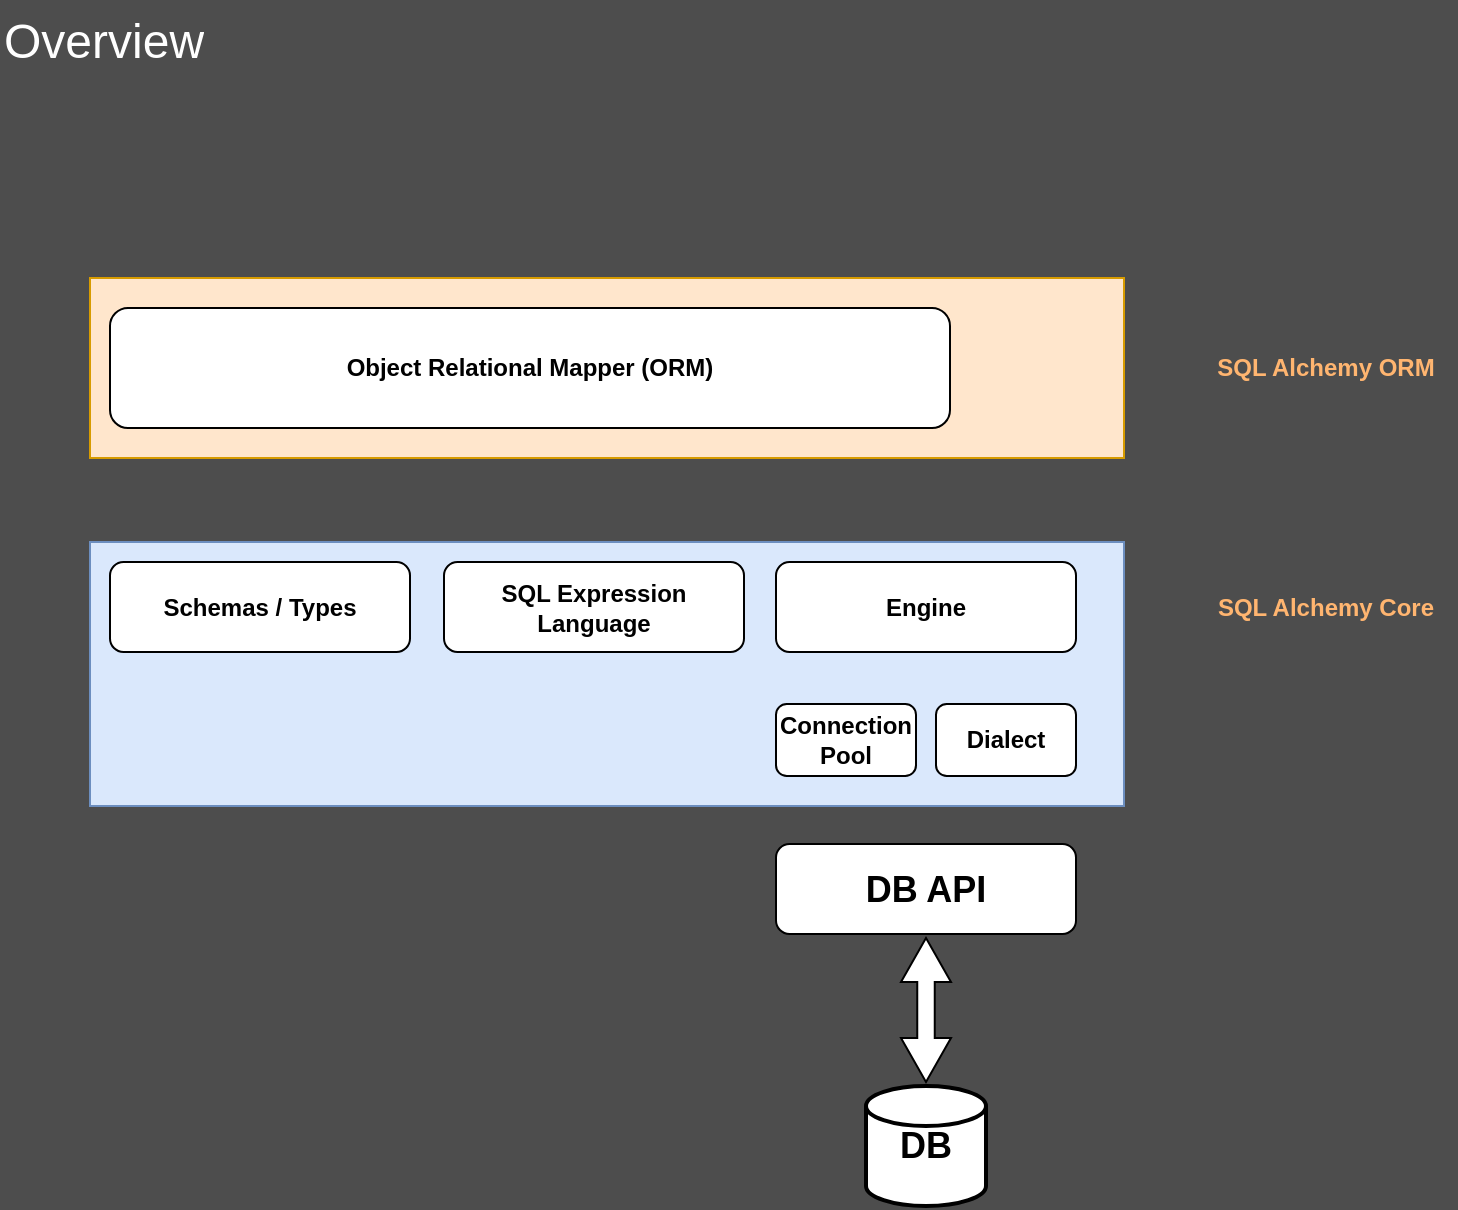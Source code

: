 <mxfile version="24.7.5">
  <diagram name="Page-1" id="60Oe-Ih6poFvGU7g3tar">
    <mxGraphModel dx="1050" dy="621" grid="0" gridSize="10" guides="1" tooltips="1" connect="1" arrows="1" fold="1" page="1" pageScale="1" pageWidth="850" pageHeight="1100" background="#4D4D4D" math="0" shadow="0">
      <root>
        <mxCell id="0" />
        <mxCell id="1" parent="0" />
        <mxCell id="hWAmkkOym4lwRjAW0l7e-1" value="" style="rounded=0;whiteSpace=wrap;html=1;fillColor=#ffe6cc;strokeColor=#d79b00;" parent="1" vertex="1">
          <mxGeometry x="70" y="290" width="517" height="90" as="geometry" />
        </mxCell>
        <mxCell id="hWAmkkOym4lwRjAW0l7e-2" value="Object Relational Mapper (ORM)" style="rounded=1;whiteSpace=wrap;html=1;fontStyle=1" parent="1" vertex="1">
          <mxGeometry x="80" y="305" width="420" height="60" as="geometry" />
        </mxCell>
        <mxCell id="9ZIbavXM5_D6BeCcZ-2I-2" value="SQL Alchemy ORM" style="text;html=1;align=center;verticalAlign=middle;whiteSpace=wrap;rounded=0;fontStyle=1;fontColor=#FFB570;" vertex="1" parent="1">
          <mxGeometry x="623" y="320" width="130" height="30" as="geometry" />
        </mxCell>
        <mxCell id="9ZIbavXM5_D6BeCcZ-2I-3" value="Overview" style="text;html=1;whiteSpace=wrap;overflow=hidden;rounded=0;fontSize=24;fontColor=#FFFFFF;" vertex="1" parent="1">
          <mxGeometry x="25" y="151" width="180" height="120" as="geometry" />
        </mxCell>
        <mxCell id="9ZIbavXM5_D6BeCcZ-2I-4" value="" style="rounded=0;whiteSpace=wrap;html=1;fillColor=#dae8fc;strokeColor=#6c8ebf;" vertex="1" parent="1">
          <mxGeometry x="70" y="422" width="517" height="132" as="geometry" />
        </mxCell>
        <mxCell id="9ZIbavXM5_D6BeCcZ-2I-5" value="Schemas / Types" style="rounded=1;whiteSpace=wrap;html=1;fontStyle=1" vertex="1" parent="1">
          <mxGeometry x="80" y="432" width="150" height="45" as="geometry" />
        </mxCell>
        <mxCell id="9ZIbavXM5_D6BeCcZ-2I-6" value="SQL Expression Language" style="rounded=1;whiteSpace=wrap;html=1;fontStyle=1" vertex="1" parent="1">
          <mxGeometry x="247" y="432" width="150" height="45" as="geometry" />
        </mxCell>
        <mxCell id="9ZIbavXM5_D6BeCcZ-2I-7" value="Engine" style="rounded=1;whiteSpace=wrap;html=1;fontStyle=1" vertex="1" parent="1">
          <mxGeometry x="413" y="432" width="150" height="45" as="geometry" />
        </mxCell>
        <mxCell id="9ZIbavXM5_D6BeCcZ-2I-8" value="Connection Pool" style="rounded=1;whiteSpace=wrap;html=1;fontStyle=1" vertex="1" parent="1">
          <mxGeometry x="413" y="503" width="70" height="36" as="geometry" />
        </mxCell>
        <mxCell id="9ZIbavXM5_D6BeCcZ-2I-9" value="&lt;b&gt;Dialect&lt;/b&gt;" style="rounded=1;whiteSpace=wrap;html=1;" vertex="1" parent="1">
          <mxGeometry x="493" y="503" width="70" height="36" as="geometry" />
        </mxCell>
        <mxCell id="9ZIbavXM5_D6BeCcZ-2I-11" value="&lt;font style=&quot;font-size: 18px;&quot;&gt;DB API&lt;/font&gt;" style="rounded=1;whiteSpace=wrap;html=1;fontStyle=1" vertex="1" parent="1">
          <mxGeometry x="413" y="573" width="150" height="45" as="geometry" />
        </mxCell>
        <mxCell id="9ZIbavXM5_D6BeCcZ-2I-12" value="&lt;font style=&quot;font-size: 18px;&quot;&gt;&lt;b&gt;DB&lt;/b&gt;&lt;/font&gt;" style="strokeWidth=2;html=1;shape=mxgraph.flowchart.database;whiteSpace=wrap;" vertex="1" parent="1">
          <mxGeometry x="458" y="694" width="60" height="60" as="geometry" />
        </mxCell>
        <mxCell id="9ZIbavXM5_D6BeCcZ-2I-13" value="" style="html=1;shadow=0;dashed=0;align=center;verticalAlign=middle;shape=mxgraph.arrows2.twoWayArrow;dy=0.65;dx=22;direction=south;" vertex="1" parent="1">
          <mxGeometry x="475.5" y="620" width="25" height="72" as="geometry" />
        </mxCell>
        <mxCell id="9ZIbavXM5_D6BeCcZ-2I-15" value="SQL Alchemy Core" style="text;html=1;align=center;verticalAlign=middle;whiteSpace=wrap;rounded=0;fontStyle=1;fontColor=#FFB570;" vertex="1" parent="1">
          <mxGeometry x="623" y="439.5" width="130" height="30" as="geometry" />
        </mxCell>
      </root>
    </mxGraphModel>
  </diagram>
</mxfile>
